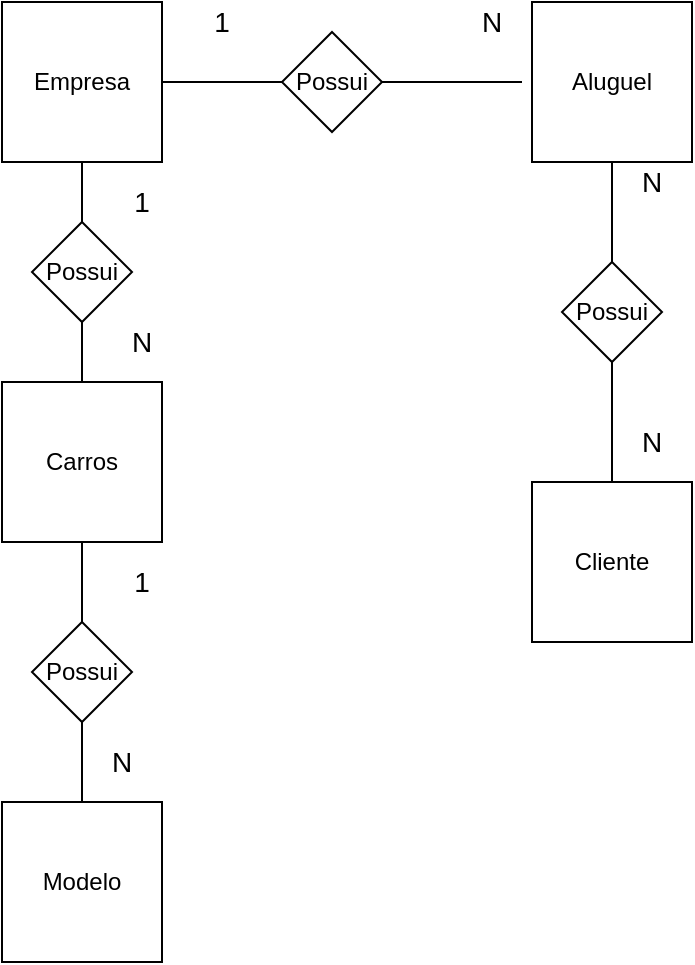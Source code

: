 <mxfile version="12.6.1" type="device" pages="2"><diagram id="Xzp5ifoXmC4z20Xq92zk" name="Page-1"><mxGraphModel dx="1038" dy="548" grid="1" gridSize="10" guides="1" tooltips="1" connect="1" arrows="1" fold="1" page="1" pageScale="1" pageWidth="827" pageHeight="1169" math="0" shadow="0"><root><mxCell id="0"/><mxCell id="1" parent="0"/><mxCell id="VlhfA2AwiKcb7RGCM8Zv-5" style="edgeStyle=orthogonalEdgeStyle;rounded=0;orthogonalLoop=1;jettySize=auto;html=1;entryX=0;entryY=0.5;entryDx=0;entryDy=0;endArrow=none;endFill=0;" parent="1" source="VlhfA2AwiKcb7RGCM8Zv-1" target="VlhfA2AwiKcb7RGCM8Zv-4" edge="1"><mxGeometry relative="1" as="geometry"/></mxCell><mxCell id="VlhfA2AwiKcb7RGCM8Zv-1" value="Empresa" style="whiteSpace=wrap;html=1;aspect=fixed;" parent="1" vertex="1"><mxGeometry x="20" y="20" width="80" height="80" as="geometry"/></mxCell><mxCell id="VlhfA2AwiKcb7RGCM8Zv-9" style="edgeStyle=orthogonalEdgeStyle;rounded=0;orthogonalLoop=1;jettySize=auto;html=1;entryX=0.5;entryY=1;entryDx=0;entryDy=0;endArrow=none;endFill=0;" parent="1" source="VlhfA2AwiKcb7RGCM8Zv-3" target="VlhfA2AwiKcb7RGCM8Zv-7" edge="1"><mxGeometry relative="1" as="geometry"/></mxCell><mxCell id="QYBPHEXROPORAk2ehbdr-4" style="edgeStyle=orthogonalEdgeStyle;rounded=0;orthogonalLoop=1;jettySize=auto;html=1;entryX=0.5;entryY=0;entryDx=0;entryDy=0;endArrow=none;endFill=0;" edge="1" parent="1" source="VlhfA2AwiKcb7RGCM8Zv-3" target="dIprb2wgQzvKVZZpTzAr-4"><mxGeometry relative="1" as="geometry"/></mxCell><mxCell id="VlhfA2AwiKcb7RGCM8Zv-3" value="Carros" style="whiteSpace=wrap;html=1;aspect=fixed;" parent="1" vertex="1"><mxGeometry x="20" y="210" width="80" height="80" as="geometry"/></mxCell><mxCell id="VlhfA2AwiKcb7RGCM8Zv-19" style="edgeStyle=orthogonalEdgeStyle;rounded=0;orthogonalLoop=1;jettySize=auto;html=1;endArrow=none;endFill=0;" parent="1" source="VlhfA2AwiKcb7RGCM8Zv-4" edge="1"><mxGeometry relative="1" as="geometry"><mxPoint x="280" y="60.0" as="targetPoint"/></mxGeometry></mxCell><mxCell id="VlhfA2AwiKcb7RGCM8Zv-4" value="Possui" style="rhombus;whiteSpace=wrap;html=1;" parent="1" vertex="1"><mxGeometry x="160" y="35" width="50" height="50" as="geometry"/></mxCell><mxCell id="VlhfA2AwiKcb7RGCM8Zv-10" style="edgeStyle=orthogonalEdgeStyle;rounded=0;orthogonalLoop=1;jettySize=auto;html=1;entryX=0.5;entryY=1;entryDx=0;entryDy=0;endArrow=none;endFill=0;" parent="1" source="VlhfA2AwiKcb7RGCM8Zv-7" target="VlhfA2AwiKcb7RGCM8Zv-1" edge="1"><mxGeometry relative="1" as="geometry"/></mxCell><mxCell id="VlhfA2AwiKcb7RGCM8Zv-7" value="Possui" style="rhombus;whiteSpace=wrap;html=1;" parent="1" vertex="1"><mxGeometry x="35" y="130" width="50" height="50" as="geometry"/></mxCell><mxCell id="VlhfA2AwiKcb7RGCM8Zv-24" style="edgeStyle=orthogonalEdgeStyle;rounded=0;orthogonalLoop=1;jettySize=auto;html=1;entryX=0.5;entryY=0;entryDx=0;entryDy=0;endArrow=none;endFill=0;" parent="1" source="VlhfA2AwiKcb7RGCM8Zv-20" target="VlhfA2AwiKcb7RGCM8Zv-12" edge="1"><mxGeometry relative="1" as="geometry"/></mxCell><mxCell id="VlhfA2AwiKcb7RGCM8Zv-20" value="Aluguel" style="whiteSpace=wrap;html=1;aspect=fixed;" parent="1" vertex="1"><mxGeometry x="285" y="20" width="80" height="80" as="geometry"/></mxCell><mxCell id="VlhfA2AwiKcb7RGCM8Zv-12" value="Possui" style="rhombus;whiteSpace=wrap;html=1;" parent="1" vertex="1"><mxGeometry x="300" y="150" width="50" height="50" as="geometry"/></mxCell><mxCell id="VlhfA2AwiKcb7RGCM8Zv-26" style="edgeStyle=orthogonalEdgeStyle;rounded=0;orthogonalLoop=1;jettySize=auto;html=1;entryX=0.5;entryY=1;entryDx=0;entryDy=0;endArrow=none;endFill=0;" parent="1" source="VlhfA2AwiKcb7RGCM8Zv-2" target="VlhfA2AwiKcb7RGCM8Zv-12" edge="1"><mxGeometry relative="1" as="geometry"/></mxCell><mxCell id="VlhfA2AwiKcb7RGCM8Zv-2" value="Cliente" style="whiteSpace=wrap;html=1;aspect=fixed;" parent="1" vertex="1"><mxGeometry x="285" y="260" width="80" height="80" as="geometry"/></mxCell><mxCell id="VlhfA2AwiKcb7RGCM8Zv-27" value="&lt;font style=&quot;font-size: 14px&quot;&gt;1&lt;/font&gt;" style="text;html=1;strokeColor=none;fillColor=none;align=center;verticalAlign=middle;whiteSpace=wrap;rounded=0;" parent="1" vertex="1"><mxGeometry x="70" y="110" width="40" height="20" as="geometry"/></mxCell><mxCell id="VlhfA2AwiKcb7RGCM8Zv-29" value="&lt;font style=&quot;font-size: 14px&quot;&gt;N&lt;/font&gt;" style="text;html=1;strokeColor=none;fillColor=none;align=center;verticalAlign=middle;whiteSpace=wrap;rounded=0;" parent="1" vertex="1"><mxGeometry x="70" y="180" width="40" height="20" as="geometry"/></mxCell><mxCell id="VlhfA2AwiKcb7RGCM8Zv-33" value="&lt;font style=&quot;font-size: 14px&quot;&gt;1&lt;/font&gt;" style="text;html=1;strokeColor=none;fillColor=none;align=center;verticalAlign=middle;whiteSpace=wrap;rounded=0;" parent="1" vertex="1"><mxGeometry x="110" y="20" width="40" height="20" as="geometry"/></mxCell><mxCell id="VlhfA2AwiKcb7RGCM8Zv-34" value="&lt;font style=&quot;font-size: 14px&quot;&gt;N&lt;/font&gt;" style="text;html=1;strokeColor=none;fillColor=none;align=center;verticalAlign=middle;whiteSpace=wrap;rounded=0;" parent="1" vertex="1"><mxGeometry x="245" y="20" width="40" height="20" as="geometry"/></mxCell><mxCell id="VlhfA2AwiKcb7RGCM8Zv-35" value="&lt;font style=&quot;font-size: 14px&quot;&gt;N&lt;/font&gt;" style="text;html=1;strokeColor=none;fillColor=none;align=center;verticalAlign=middle;whiteSpace=wrap;rounded=0;" parent="1" vertex="1"><mxGeometry x="325" y="230" width="40" height="20" as="geometry"/></mxCell><mxCell id="VlhfA2AwiKcb7RGCM8Zv-36" value="&lt;font style=&quot;font-size: 14px&quot;&gt;N&lt;/font&gt;" style="text;html=1;strokeColor=none;fillColor=none;align=center;verticalAlign=middle;whiteSpace=wrap;rounded=0;" parent="1" vertex="1"><mxGeometry x="325" y="100" width="40" height="20" as="geometry"/></mxCell><mxCell id="dIprb2wgQzvKVZZpTzAr-5" style="edgeStyle=orthogonalEdgeStyle;curved=1;rounded=0;orthogonalLoop=1;jettySize=auto;html=1;entryX=0.5;entryY=1;entryDx=0;entryDy=0;endArrow=none;endFill=0;" parent="1" source="dIprb2wgQzvKVZZpTzAr-1" target="dIprb2wgQzvKVZZpTzAr-4" edge="1"><mxGeometry relative="1" as="geometry"/></mxCell><mxCell id="dIprb2wgQzvKVZZpTzAr-1" value="Modelo" style="whiteSpace=wrap;html=1;aspect=fixed;" parent="1" vertex="1"><mxGeometry x="20" y="420" width="80" height="80" as="geometry"/></mxCell><mxCell id="dIprb2wgQzvKVZZpTzAr-4" value="Possui" style="rhombus;whiteSpace=wrap;html=1;" parent="1" vertex="1"><mxGeometry x="35" y="330" width="50" height="50" as="geometry"/></mxCell><mxCell id="dIprb2wgQzvKVZZpTzAr-7" value="&lt;font style=&quot;font-size: 14px&quot;&gt;N&lt;/font&gt;" style="text;html=1;strokeColor=none;fillColor=none;align=center;verticalAlign=middle;whiteSpace=wrap;rounded=0;" parent="1" vertex="1"><mxGeometry x="60" y="390" width="40" height="20" as="geometry"/></mxCell><mxCell id="dIprb2wgQzvKVZZpTzAr-12" value="&lt;font style=&quot;font-size: 14px&quot;&gt;1&lt;/font&gt;" style="text;html=1;strokeColor=none;fillColor=none;align=center;verticalAlign=middle;whiteSpace=wrap;rounded=0;" parent="1" vertex="1"><mxGeometry x="70" y="300" width="40" height="20" as="geometry"/></mxCell></root></mxGraphModel></diagram><diagram id="7e23Y1jF1UfFWIeJoNkm" name="Page-2"><mxGraphModel dx="1038" dy="548" grid="1" gridSize="10" guides="1" tooltips="1" connect="1" arrows="1" fold="1" page="1" pageScale="1" pageWidth="827" pageHeight="1169" math="0" shadow="0"><root><mxCell id="9_p_642iHAg_XNmhf7LP-0"/><mxCell id="9_p_642iHAg_XNmhf7LP-1" parent="9_p_642iHAg_XNmhf7LP-0"/><mxCell id="oANJCnXwOQG3wilNJYN5-80" style="edgeStyle=orthogonalEdgeStyle;curved=1;rounded=0;orthogonalLoop=1;jettySize=auto;html=1;entryX=0.5;entryY=0;entryDx=0;entryDy=0;endArrow=ERoneToMany;endFill=0;" parent="9_p_642iHAg_XNmhf7LP-1" source="9_p_642iHAg_XNmhf7LP-2" target="oANJCnXwOQG3wilNJYN5-20" edge="1"><mxGeometry relative="1" as="geometry"/></mxCell><mxCell id="oANJCnXwOQG3wilNJYN5-82" style="edgeStyle=orthogonalEdgeStyle;curved=1;rounded=0;orthogonalLoop=1;jettySize=auto;html=1;entryX=-0.01;entryY=-0.143;entryDx=0;entryDy=0;entryPerimeter=0;endArrow=ERoneToMany;endFill=0;" parent="9_p_642iHAg_XNmhf7LP-1" source="9_p_642iHAg_XNmhf7LP-2" target="oANJCnXwOQG3wilNJYN5-3" edge="1"><mxGeometry relative="1" as="geometry"/></mxCell><mxCell id="9_p_642iHAg_XNmhf7LP-2" value="Empresa" style="swimlane;fontStyle=0;childLayout=stackLayout;horizontal=1;startSize=26;fillColor=#e0e0e0;horizontalStack=0;resizeParent=1;resizeParentMax=0;resizeLast=0;collapsible=1;marginBottom=0;swimlaneFillColor=#ffffff;align=center;fontSize=14;" parent="9_p_642iHAg_XNmhf7LP-1" vertex="1"><mxGeometry x="60" y="40" width="160" height="108" as="geometry"/></mxCell><mxCell id="9_p_642iHAg_XNmhf7LP-3" value="IdEmpresa" style="shape=partialRectangle;top=0;left=0;right=0;bottom=1;align=left;verticalAlign=middle;fillColor=none;spacingLeft=34;spacingRight=4;overflow=hidden;rotatable=0;points=[[0,0.5],[1,0.5]];portConstraint=eastwest;dropTarget=0;fontStyle=5;fontSize=12;" parent="9_p_642iHAg_XNmhf7LP-2" vertex="1"><mxGeometry y="26" width="160" height="30" as="geometry"/></mxCell><mxCell id="9_p_642iHAg_XNmhf7LP-4" value="PK" style="shape=partialRectangle;top=0;left=0;bottom=0;fillColor=none;align=left;verticalAlign=middle;spacingLeft=4;spacingRight=4;overflow=hidden;rotatable=0;points=[];portConstraint=eastwest;part=1;fontSize=12;" parent="9_p_642iHAg_XNmhf7LP-3" vertex="1" connectable="0"><mxGeometry width="30" height="30" as="geometry"/></mxCell><mxCell id="9_p_642iHAg_XNmhf7LP-5" value="RazãoSocial" style="shape=partialRectangle;top=0;left=0;right=0;bottom=0;align=left;verticalAlign=top;fillColor=none;spacingLeft=34;spacingRight=4;overflow=hidden;rotatable=0;points=[[0,0.5],[1,0.5]];portConstraint=eastwest;dropTarget=0;fontSize=12;" parent="9_p_642iHAg_XNmhf7LP-2" vertex="1"><mxGeometry y="56" width="160" height="26" as="geometry"/></mxCell><mxCell id="9_p_642iHAg_XNmhf7LP-6" value="" style="shape=partialRectangle;top=0;left=0;bottom=0;fillColor=none;align=left;verticalAlign=top;spacingLeft=4;spacingRight=4;overflow=hidden;rotatable=0;points=[];portConstraint=eastwest;part=1;fontSize=12;" parent="9_p_642iHAg_XNmhf7LP-5" vertex="1" connectable="0"><mxGeometry width="30" height="26" as="geometry"/></mxCell><mxCell id="9_p_642iHAg_XNmhf7LP-7" value="Endereço" style="shape=partialRectangle;top=0;left=0;right=0;bottom=0;align=left;verticalAlign=top;fillColor=none;spacingLeft=34;spacingRight=4;overflow=hidden;rotatable=0;points=[[0,0.5],[1,0.5]];portConstraint=eastwest;dropTarget=0;fontSize=12;" parent="9_p_642iHAg_XNmhf7LP-2" vertex="1"><mxGeometry y="82" width="160" height="26" as="geometry"/></mxCell><mxCell id="9_p_642iHAg_XNmhf7LP-8" value="" style="shape=partialRectangle;top=0;left=0;bottom=0;fillColor=none;align=left;verticalAlign=top;spacingLeft=4;spacingRight=4;overflow=hidden;rotatable=0;points=[];portConstraint=eastwest;part=1;fontSize=12;" parent="9_p_642iHAg_XNmhf7LP-7" vertex="1" connectable="0"><mxGeometry width="30" height="26" as="geometry"/></mxCell><mxCell id="__CVqf7LjgaH2ecA8awy-11" style="edgeStyle=orthogonalEdgeStyle;curved=1;rounded=0;orthogonalLoop=1;jettySize=auto;html=1;entryX=-0.001;entryY=0.157;entryDx=0;entryDy=0;entryPerimeter=0;endArrow=ERoneToMany;endFill=0;" parent="9_p_642iHAg_XNmhf7LP-1" source="oANJCnXwOQG3wilNJYN5-0" target="__CVqf7LjgaH2ecA8awy-1" edge="1"><mxGeometry relative="1" as="geometry"/></mxCell><mxCell id="oANJCnXwOQG3wilNJYN5-0" value="Carros" style="swimlane;fontStyle=0;childLayout=stackLayout;horizontal=1;startSize=26;fillColor=#e0e0e0;horizontalStack=0;resizeParent=1;resizeParentMax=0;resizeLast=0;collapsible=1;marginBottom=0;swimlaneFillColor=#ffffff;align=center;fontSize=14;" parent="9_p_642iHAg_XNmhf7LP-1" vertex="1"><mxGeometry x="490" y="-0.14" width="160" height="160" as="geometry"/></mxCell><mxCell id="oANJCnXwOQG3wilNJYN5-1" value="IdCarro" style="shape=partialRectangle;top=0;left=0;right=0;bottom=1;align=left;verticalAlign=middle;fillColor=none;spacingLeft=34;spacingRight=4;overflow=hidden;rotatable=0;points=[[0,0.5],[1,0.5]];portConstraint=eastwest;dropTarget=0;fontStyle=5;fontSize=12;" parent="oANJCnXwOQG3wilNJYN5-0" vertex="1"><mxGeometry y="26" width="160" height="30" as="geometry"/></mxCell><mxCell id="oANJCnXwOQG3wilNJYN5-2" value="PK" style="shape=partialRectangle;top=0;left=0;bottom=0;fillColor=none;align=left;verticalAlign=middle;spacingLeft=4;spacingRight=4;overflow=hidden;rotatable=0;points=[];portConstraint=eastwest;part=1;fontSize=12;" parent="oANJCnXwOQG3wilNJYN5-1" vertex="1" connectable="0"><mxGeometry width="30" height="30" as="geometry"/></mxCell><mxCell id="oANJCnXwOQG3wilNJYN5-3" value="Nome" style="shape=partialRectangle;top=0;left=0;right=0;bottom=0;align=left;verticalAlign=top;fillColor=none;spacingLeft=34;spacingRight=4;overflow=hidden;rotatable=0;points=[[0,0.5],[1,0.5]];portConstraint=eastwest;dropTarget=0;fontSize=12;" parent="oANJCnXwOQG3wilNJYN5-0" vertex="1"><mxGeometry y="56" width="160" height="26" as="geometry"/></mxCell><mxCell id="oANJCnXwOQG3wilNJYN5-4" value="" style="shape=partialRectangle;top=0;left=0;bottom=0;fillColor=none;align=left;verticalAlign=top;spacingLeft=4;spacingRight=4;overflow=hidden;rotatable=0;points=[];portConstraint=eastwest;part=1;fontSize=12;" parent="oANJCnXwOQG3wilNJYN5-3" vertex="1" connectable="0"><mxGeometry width="30" height="26" as="geometry"/></mxCell><mxCell id="oANJCnXwOQG3wilNJYN5-5" value="IdModelo" style="shape=partialRectangle;top=0;left=0;right=0;bottom=0;align=left;verticalAlign=top;fillColor=none;spacingLeft=34;spacingRight=4;overflow=hidden;rotatable=0;points=[[0,0.5],[1,0.5]];portConstraint=eastwest;dropTarget=0;fontSize=12;" parent="oANJCnXwOQG3wilNJYN5-0" vertex="1"><mxGeometry y="82" width="160" height="26" as="geometry"/></mxCell><mxCell id="oANJCnXwOQG3wilNJYN5-6" value="" style="shape=partialRectangle;top=0;left=0;bottom=0;fillColor=none;align=left;verticalAlign=top;spacingLeft=4;spacingRight=4;overflow=hidden;rotatable=0;points=[];portConstraint=eastwest;part=1;fontSize=12;" parent="oANJCnXwOQG3wilNJYN5-5" vertex="1" connectable="0"><mxGeometry width="30" height="26" as="geometry"/></mxCell><mxCell id="oANJCnXwOQG3wilNJYN5-7" value="Placa" style="shape=partialRectangle;top=0;left=0;right=0;bottom=0;align=left;verticalAlign=top;fillColor=none;spacingLeft=34;spacingRight=4;overflow=hidden;rotatable=0;points=[[0,0.5],[1,0.5]];portConstraint=eastwest;dropTarget=0;fontSize=12;" parent="oANJCnXwOQG3wilNJYN5-0" vertex="1"><mxGeometry y="108" width="160" height="26" as="geometry"/></mxCell><mxCell id="oANJCnXwOQG3wilNJYN5-8" value="" style="shape=partialRectangle;top=0;left=0;bottom=0;fillColor=none;align=left;verticalAlign=top;spacingLeft=4;spacingRight=4;overflow=hidden;rotatable=0;points=[];portConstraint=eastwest;part=1;fontSize=12;" parent="oANJCnXwOQG3wilNJYN5-7" vertex="1" connectable="0"><mxGeometry width="30" height="26" as="geometry"/></mxCell><mxCell id="oANJCnXwOQG3wilNJYN5-11" value="Ano" style="shape=partialRectangle;top=0;left=0;right=0;bottom=0;align=left;verticalAlign=top;fillColor=none;spacingLeft=34;spacingRight=4;overflow=hidden;rotatable=0;points=[[0,0.5],[1,0.5]];portConstraint=eastwest;dropTarget=0;fontSize=12;" parent="oANJCnXwOQG3wilNJYN5-0" vertex="1"><mxGeometry y="134" width="160" height="26" as="geometry"/></mxCell><mxCell id="oANJCnXwOQG3wilNJYN5-12" value="" style="shape=partialRectangle;top=0;left=0;bottom=0;fillColor=none;align=left;verticalAlign=top;spacingLeft=4;spacingRight=4;overflow=hidden;rotatable=0;points=[];portConstraint=eastwest;part=1;fontSize=12;" parent="oANJCnXwOQG3wilNJYN5-11" vertex="1" connectable="0"><mxGeometry width="30" height="26" as="geometry"/></mxCell><mxCell id="oANJCnXwOQG3wilNJYN5-20" value="Aluguel" style="swimlane;fontStyle=0;childLayout=stackLayout;horizontal=1;startSize=26;fillColor=#e0e0e0;horizontalStack=0;resizeParent=1;resizeParentMax=0;resizeLast=0;collapsible=1;marginBottom=0;swimlaneFillColor=#ffffff;align=center;fontSize=14;" parent="9_p_642iHAg_XNmhf7LP-1" vertex="1"><mxGeometry x="60" y="220" width="160" height="220" as="geometry"/></mxCell><mxCell id="oANJCnXwOQG3wilNJYN5-21" value="IdCliente" style="shape=partialRectangle;top=0;left=0;right=0;bottom=0;align=left;verticalAlign=middle;fillColor=none;spacingLeft=60;spacingRight=4;overflow=hidden;rotatable=0;points=[[0,0.5],[1,0.5]];portConstraint=eastwest;dropTarget=0;fontStyle=5;fontSize=12;" parent="oANJCnXwOQG3wilNJYN5-20" vertex="1"><mxGeometry y="26" width="160" height="30" as="geometry"/></mxCell><mxCell id="oANJCnXwOQG3wilNJYN5-22" value="PK,FK1" style="shape=partialRectangle;fontStyle=1;top=0;left=0;bottom=0;fillColor=none;align=left;verticalAlign=middle;spacingLeft=4;spacingRight=4;overflow=hidden;rotatable=0;points=[];portConstraint=eastwest;part=1;fontSize=12;" parent="oANJCnXwOQG3wilNJYN5-21" vertex="1" connectable="0"><mxGeometry width="56" height="30" as="geometry"/></mxCell><mxCell id="oANJCnXwOQG3wilNJYN5-23" value="IdCarro" style="shape=partialRectangle;top=0;left=0;right=0;bottom=1;align=left;verticalAlign=middle;fillColor=none;spacingLeft=60;spacingRight=4;overflow=hidden;rotatable=0;points=[[0,0.5],[1,0.5]];portConstraint=eastwest;dropTarget=0;fontStyle=5;fontSize=12;" parent="oANJCnXwOQG3wilNJYN5-20" vertex="1"><mxGeometry y="56" width="160" height="30" as="geometry"/></mxCell><mxCell id="oANJCnXwOQG3wilNJYN5-24" value="PK,FK2" style="shape=partialRectangle;fontStyle=1;top=0;left=0;bottom=0;fillColor=none;align=left;verticalAlign=middle;spacingLeft=4;spacingRight=4;overflow=hidden;rotatable=0;points=[];portConstraint=eastwest;part=1;fontSize=12;" parent="oANJCnXwOQG3wilNJYN5-23" vertex="1" connectable="0"><mxGeometry width="56" height="30" as="geometry"/></mxCell><mxCell id="BN6xegkaclG2H1vkegJk-0" value="IdAluguel" style="shape=partialRectangle;top=0;left=0;right=0;bottom=1;align=left;verticalAlign=middle;fillColor=none;spacingLeft=60;spacingRight=4;overflow=hidden;rotatable=0;points=[[0,0.5],[1,0.5]];portConstraint=eastwest;dropTarget=0;fontStyle=5;fontSize=12;" parent="oANJCnXwOQG3wilNJYN5-20" vertex="1"><mxGeometry y="86" width="160" height="30" as="geometry"/></mxCell><mxCell id="BN6xegkaclG2H1vkegJk-1" value="PK,FK3" style="shape=partialRectangle;fontStyle=1;top=0;left=0;bottom=0;fillColor=none;align=left;verticalAlign=middle;spacingLeft=4;spacingRight=4;overflow=hidden;rotatable=0;points=[];portConstraint=eastwest;part=1;fontSize=12;" parent="BN6xegkaclG2H1vkegJk-0" vertex="1" connectable="0"><mxGeometry width="56" height="30" as="geometry"/></mxCell><mxCell id="oANJCnXwOQG3wilNJYN5-25" value="Data" style="shape=partialRectangle;top=0;left=0;right=0;bottom=0;align=left;verticalAlign=top;fillColor=none;spacingLeft=60;spacingRight=4;overflow=hidden;rotatable=0;points=[[0,0.5],[1,0.5]];portConstraint=eastwest;dropTarget=0;fontSize=12;" parent="oANJCnXwOQG3wilNJYN5-20" vertex="1"><mxGeometry y="116" width="160" height="26" as="geometry"/></mxCell><mxCell id="oANJCnXwOQG3wilNJYN5-26" value="" style="shape=partialRectangle;top=0;left=0;bottom=0;fillColor=none;align=left;verticalAlign=top;spacingLeft=4;spacingRight=4;overflow=hidden;rotatable=0;points=[];portConstraint=eastwest;part=1;fontSize=12;" parent="oANJCnXwOQG3wilNJYN5-25" vertex="1" connectable="0"><mxGeometry width="56" height="26" as="geometry"/></mxCell><mxCell id="oANJCnXwOQG3wilNJYN5-29" value="Descrição" style="shape=partialRectangle;top=0;left=0;right=0;bottom=0;align=left;verticalAlign=top;fillColor=none;spacingLeft=60;spacingRight=4;overflow=hidden;rotatable=0;points=[[0,0.5],[1,0.5]];portConstraint=eastwest;dropTarget=0;fontSize=12;" parent="oANJCnXwOQG3wilNJYN5-20" vertex="1"><mxGeometry y="142" width="160" height="26" as="geometry"/></mxCell><mxCell id="oANJCnXwOQG3wilNJYN5-30" value="" style="shape=partialRectangle;top=0;left=0;bottom=0;fillColor=none;align=left;verticalAlign=top;spacingLeft=4;spacingRight=4;overflow=hidden;rotatable=0;points=[];portConstraint=eastwest;part=1;fontSize=12;" parent="oANJCnXwOQG3wilNJYN5-29" vertex="1" connectable="0"><mxGeometry width="56" height="26" as="geometry"/></mxCell><mxCell id="oANJCnXwOQG3wilNJYN5-35" value="Dia devolução" style="shape=partialRectangle;top=0;left=0;right=0;bottom=0;align=left;verticalAlign=top;fillColor=none;spacingLeft=60;spacingRight=4;overflow=hidden;rotatable=0;points=[[0,0.5],[1,0.5]];portConstraint=eastwest;dropTarget=0;fontSize=12;" parent="oANJCnXwOQG3wilNJYN5-20" vertex="1"><mxGeometry y="168" width="160" height="26" as="geometry"/></mxCell><mxCell id="oANJCnXwOQG3wilNJYN5-36" value="" style="shape=partialRectangle;top=0;left=0;bottom=0;fillColor=none;align=left;verticalAlign=top;spacingLeft=4;spacingRight=4;overflow=hidden;rotatable=0;points=[];portConstraint=eastwest;part=1;fontSize=12;" parent="oANJCnXwOQG3wilNJYN5-35" vertex="1" connectable="0"><mxGeometry width="56" height="26" as="geometry"/></mxCell><mxCell id="oANJCnXwOQG3wilNJYN5-39" value="Valor" style="shape=partialRectangle;top=0;left=0;right=0;bottom=0;align=left;verticalAlign=top;fillColor=none;spacingLeft=60;spacingRight=4;overflow=hidden;rotatable=0;points=[[0,0.5],[1,0.5]];portConstraint=eastwest;dropTarget=0;fontSize=12;" parent="oANJCnXwOQG3wilNJYN5-20" vertex="1"><mxGeometry y="194" width="160" height="26" as="geometry"/></mxCell><mxCell id="oANJCnXwOQG3wilNJYN5-40" value="" style="shape=partialRectangle;top=0;left=0;bottom=0;fillColor=none;align=left;verticalAlign=top;spacingLeft=4;spacingRight=4;overflow=hidden;rotatable=0;points=[];portConstraint=eastwest;part=1;fontSize=12;" parent="oANJCnXwOQG3wilNJYN5-39" vertex="1" connectable="0"><mxGeometry width="56" height="26" as="geometry"/></mxCell><mxCell id="oANJCnXwOQG3wilNJYN5-81" style="edgeStyle=orthogonalEdgeStyle;curved=1;rounded=0;orthogonalLoop=1;jettySize=auto;html=1;endArrow=ERoneToMany;endFill=0;" parent="9_p_642iHAg_XNmhf7LP-1" source="oANJCnXwOQG3wilNJYN5-41" target="oANJCnXwOQG3wilNJYN5-21" edge="1"><mxGeometry relative="1" as="geometry"/></mxCell><mxCell id="oANJCnXwOQG3wilNJYN5-41" value="Cliente" style="swimlane;fontStyle=0;childLayout=stackLayout;horizontal=1;startSize=26;fillColor=#e0e0e0;horizontalStack=0;resizeParent=1;resizeParentMax=0;resizeLast=0;collapsible=1;marginBottom=0;swimlaneFillColor=#ffffff;align=center;fontSize=14;" parent="9_p_642iHAg_XNmhf7LP-1" vertex="1"><mxGeometry x="470" y="270" width="160" height="186" as="geometry"/></mxCell><mxCell id="oANJCnXwOQG3wilNJYN5-42" value="IdCliente" style="shape=partialRectangle;top=0;left=0;right=0;bottom=1;align=left;verticalAlign=middle;fillColor=none;spacingLeft=34;spacingRight=4;overflow=hidden;rotatable=0;points=[[0,0.5],[1,0.5]];portConstraint=eastwest;dropTarget=0;fontStyle=5;fontSize=12;" parent="oANJCnXwOQG3wilNJYN5-41" vertex="1"><mxGeometry y="26" width="160" height="30" as="geometry"/></mxCell><mxCell id="oANJCnXwOQG3wilNJYN5-43" value="PK" style="shape=partialRectangle;top=0;left=0;bottom=0;fillColor=none;align=left;verticalAlign=middle;spacingLeft=4;spacingRight=4;overflow=hidden;rotatable=0;points=[];portConstraint=eastwest;part=1;fontSize=12;" parent="oANJCnXwOQG3wilNJYN5-42" vertex="1" connectable="0"><mxGeometry width="30" height="30" as="geometry"/></mxCell><mxCell id="oANJCnXwOQG3wilNJYN5-44" value="Nome" style="shape=partialRectangle;top=0;left=0;right=0;bottom=0;align=left;verticalAlign=top;fillColor=none;spacingLeft=34;spacingRight=4;overflow=hidden;rotatable=0;points=[[0,0.5],[1,0.5]];portConstraint=eastwest;dropTarget=0;fontSize=12;" parent="oANJCnXwOQG3wilNJYN5-41" vertex="1"><mxGeometry y="56" width="160" height="26" as="geometry"/></mxCell><mxCell id="oANJCnXwOQG3wilNJYN5-45" value="" style="shape=partialRectangle;top=0;left=0;bottom=0;fillColor=none;align=left;verticalAlign=top;spacingLeft=4;spacingRight=4;overflow=hidden;rotatable=0;points=[];portConstraint=eastwest;part=1;fontSize=12;" parent="oANJCnXwOQG3wilNJYN5-44" vertex="1" connectable="0"><mxGeometry width="30" height="26" as="geometry"/></mxCell><mxCell id="oANJCnXwOQG3wilNJYN5-46" value="Telefone" style="shape=partialRectangle;top=0;left=0;right=0;bottom=0;align=left;verticalAlign=top;fillColor=none;spacingLeft=34;spacingRight=4;overflow=hidden;rotatable=0;points=[[0,0.5],[1,0.5]];portConstraint=eastwest;dropTarget=0;fontSize=12;" parent="oANJCnXwOQG3wilNJYN5-41" vertex="1"><mxGeometry y="82" width="160" height="26" as="geometry"/></mxCell><mxCell id="oANJCnXwOQG3wilNJYN5-47" value="" style="shape=partialRectangle;top=0;left=0;bottom=0;fillColor=none;align=left;verticalAlign=top;spacingLeft=4;spacingRight=4;overflow=hidden;rotatable=0;points=[];portConstraint=eastwest;part=1;fontSize=12;" parent="oANJCnXwOQG3wilNJYN5-46" vertex="1" connectable="0"><mxGeometry width="30" height="26" as="geometry"/></mxCell><mxCell id="oANJCnXwOQG3wilNJYN5-48" value="Cpf" style="shape=partialRectangle;top=0;left=0;right=0;bottom=0;align=left;verticalAlign=top;fillColor=none;spacingLeft=34;spacingRight=4;overflow=hidden;rotatable=0;points=[[0,0.5],[1,0.5]];portConstraint=eastwest;dropTarget=0;fontSize=12;" parent="oANJCnXwOQG3wilNJYN5-41" vertex="1"><mxGeometry y="108" width="160" height="26" as="geometry"/></mxCell><mxCell id="oANJCnXwOQG3wilNJYN5-49" value="" style="shape=partialRectangle;top=0;left=0;bottom=0;fillColor=none;align=left;verticalAlign=top;spacingLeft=4;spacingRight=4;overflow=hidden;rotatable=0;points=[];portConstraint=eastwest;part=1;fontSize=12;" parent="oANJCnXwOQG3wilNJYN5-48" vertex="1" connectable="0"><mxGeometry width="30" height="26" as="geometry"/></mxCell><mxCell id="oANJCnXwOQG3wilNJYN5-52" value="Número da habilitação" style="shape=partialRectangle;top=0;left=0;right=0;bottom=0;align=left;verticalAlign=top;fillColor=none;spacingLeft=34;spacingRight=4;overflow=hidden;rotatable=0;points=[[0,0.5],[1,0.5]];portConstraint=eastwest;dropTarget=0;fontSize=12;" parent="oANJCnXwOQG3wilNJYN5-41" vertex="1"><mxGeometry y="134" width="160" height="26" as="geometry"/></mxCell><mxCell id="oANJCnXwOQG3wilNJYN5-53" value="" style="shape=partialRectangle;top=0;left=0;bottom=0;fillColor=none;align=left;verticalAlign=top;spacingLeft=4;spacingRight=4;overflow=hidden;rotatable=0;points=[];portConstraint=eastwest;part=1;fontSize=12;" parent="oANJCnXwOQG3wilNJYN5-52" vertex="1" connectable="0"><mxGeometry width="30" height="26" as="geometry"/></mxCell><mxCell id="oANJCnXwOQG3wilNJYN5-56" value="Endereço" style="shape=partialRectangle;top=0;left=0;right=0;bottom=0;align=left;verticalAlign=top;fillColor=none;spacingLeft=34;spacingRight=4;overflow=hidden;rotatable=0;points=[[0,0.5],[1,0.5]];portConstraint=eastwest;dropTarget=0;fontSize=12;" parent="oANJCnXwOQG3wilNJYN5-41" vertex="1"><mxGeometry y="160" width="160" height="26" as="geometry"/></mxCell><mxCell id="oANJCnXwOQG3wilNJYN5-57" value="" style="shape=partialRectangle;top=0;left=0;bottom=0;fillColor=none;align=left;verticalAlign=top;spacingLeft=4;spacingRight=4;overflow=hidden;rotatable=0;points=[];portConstraint=eastwest;part=1;fontSize=12;" parent="oANJCnXwOQG3wilNJYN5-56" vertex="1" connectable="0"><mxGeometry width="30" height="26" as="geometry"/></mxCell><mxCell id="oANJCnXwOQG3wilNJYN5-79" style="edgeStyle=orthogonalEdgeStyle;rounded=0;orthogonalLoop=1;jettySize=auto;html=1;endArrow=ERoneToMany;endFill=0;curved=1;entryX=0;entryY=0.5;entryDx=0;entryDy=0;" parent="9_p_642iHAg_XNmhf7LP-1" source="oANJCnXwOQG3wilNJYN5-25" target="oANJCnXwOQG3wilNJYN5-7" edge="1"><mxGeometry relative="1" as="geometry"><mxPoint x="480" y="130" as="targetPoint"/><Array as="points"><mxPoint x="220" y="318"/><mxPoint x="370" y="318"/><mxPoint x="370" y="130"/><mxPoint x="490" y="130"/></Array></mxGeometry></mxCell><mxCell id="__CVqf7LjgaH2ecA8awy-0" value="Modelo" style="swimlane;fontStyle=0;childLayout=stackLayout;horizontal=1;startSize=26;fillColor=#e0e0e0;horizontalStack=0;resizeParent=1;resizeParentMax=0;resizeLast=0;collapsible=1;marginBottom=0;swimlaneFillColor=#ffffff;align=center;fontSize=14;" parent="9_p_642iHAg_XNmhf7LP-1" vertex="1"><mxGeometry x="780" y="10" width="160" height="108" as="geometry"/></mxCell><mxCell id="__CVqf7LjgaH2ecA8awy-1" value="IdModelo" style="shape=partialRectangle;top=0;left=0;right=0;bottom=1;align=left;verticalAlign=middle;fillColor=none;spacingLeft=34;spacingRight=4;overflow=hidden;rotatable=0;points=[[0,0.5],[1,0.5]];portConstraint=eastwest;dropTarget=0;fontStyle=5;fontSize=12;" parent="__CVqf7LjgaH2ecA8awy-0" vertex="1"><mxGeometry y="26" width="160" height="30" as="geometry"/></mxCell><mxCell id="__CVqf7LjgaH2ecA8awy-2" value="PK" style="shape=partialRectangle;top=0;left=0;bottom=0;fillColor=none;align=left;verticalAlign=middle;spacingLeft=4;spacingRight=4;overflow=hidden;rotatable=0;points=[];portConstraint=eastwest;part=1;fontSize=12;" parent="__CVqf7LjgaH2ecA8awy-1" vertex="1" connectable="0"><mxGeometry width="30" height="30" as="geometry"/></mxCell><mxCell id="__CVqf7LjgaH2ecA8awy-3" value="Nome Marca" style="shape=partialRectangle;top=0;left=0;right=0;bottom=0;align=left;verticalAlign=top;fillColor=none;spacingLeft=34;spacingRight=4;overflow=hidden;rotatable=0;points=[[0,0.5],[1,0.5]];portConstraint=eastwest;dropTarget=0;fontSize=12;" parent="__CVqf7LjgaH2ecA8awy-0" vertex="1"><mxGeometry y="56" width="160" height="26" as="geometry"/></mxCell><mxCell id="__CVqf7LjgaH2ecA8awy-4" value="" style="shape=partialRectangle;top=0;left=0;bottom=0;fillColor=none;align=left;verticalAlign=top;spacingLeft=4;spacingRight=4;overflow=hidden;rotatable=0;points=[];portConstraint=eastwest;part=1;fontSize=12;" parent="__CVqf7LjgaH2ecA8awy-3" vertex="1" connectable="0"><mxGeometry width="30" height="26" as="geometry"/></mxCell><mxCell id="JUqLBj3iXUWRIAZz2dYA-0" value="Modelo" style="shape=partialRectangle;top=0;left=0;right=0;bottom=0;align=left;verticalAlign=top;fillColor=none;spacingLeft=34;spacingRight=4;overflow=hidden;rotatable=0;points=[[0,0.5],[1,0.5]];portConstraint=eastwest;dropTarget=0;fontSize=12;" parent="__CVqf7LjgaH2ecA8awy-0" vertex="1"><mxGeometry y="82" width="160" height="26" as="geometry"/></mxCell><mxCell id="JUqLBj3iXUWRIAZz2dYA-1" value="" style="shape=partialRectangle;top=0;left=0;bottom=0;fillColor=none;align=left;verticalAlign=top;spacingLeft=4;spacingRight=4;overflow=hidden;rotatable=0;points=[];portConstraint=eastwest;part=1;fontSize=12;" parent="JUqLBj3iXUWRIAZz2dYA-0" vertex="1" connectable="0"><mxGeometry width="30" height="26" as="geometry"/></mxCell></root></mxGraphModel></diagram></mxfile>